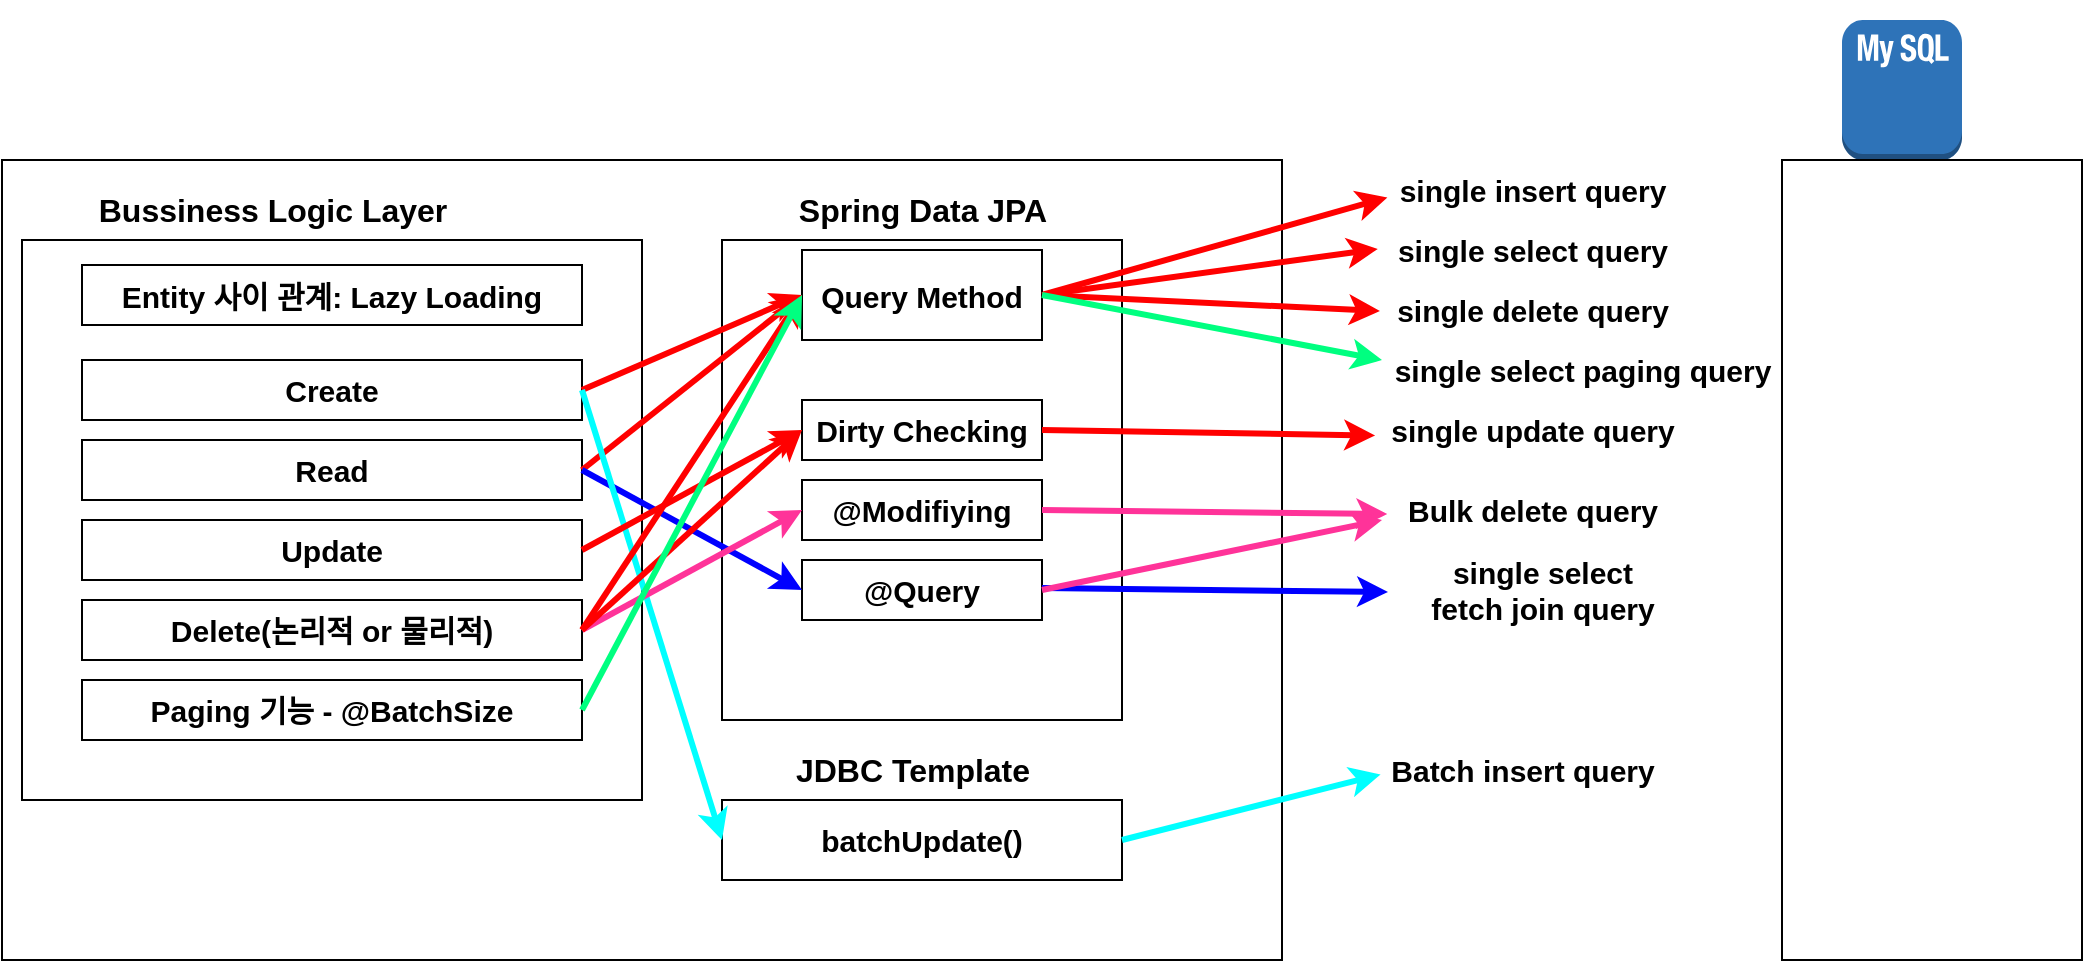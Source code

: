<mxfile version="24.2.3" type="device">
  <diagram name="Page-1" id="5d7acffa-a066-3a61-03fe-96351882024d">
    <mxGraphModel dx="1050" dy="530" grid="1" gridSize="10" guides="1" tooltips="1" connect="1" arrows="1" fold="1" page="1" pageScale="1" pageWidth="1100" pageHeight="850" background="#ffffff" math="0" shadow="0">
      <root>
        <mxCell id="0" />
        <mxCell id="1" parent="0" />
        <mxCell id="JnftTuMJix3t2wJ7v9Gh-2" value="" style="shape=image;html=1;verticalAlign=top;verticalLabelPosition=bottom;labelBackgroundColor=#ffffff;imageAspect=0;aspect=fixed;image=https://cdn2.iconfinder.com/data/icons/boxicons-logos/24/bxl-spring-boot-128.png" vertex="1" parent="1">
          <mxGeometry x="320" width="80" height="80" as="geometry" />
        </mxCell>
        <mxCell id="JnftTuMJix3t2wJ7v9Gh-3" value="" style="rounded=0;whiteSpace=wrap;html=1;fillColor=none;" vertex="1" parent="1">
          <mxGeometry x="40" y="80" width="640" height="400" as="geometry" />
        </mxCell>
        <mxCell id="JnftTuMJix3t2wJ7v9Gh-4" value="" style="outlineConnect=0;dashed=0;verticalLabelPosition=bottom;verticalAlign=top;align=center;html=1;shape=mxgraph.aws3.mysql_db_instance_2;fillColor=#2E73B8;gradientColor=none;" vertex="1" parent="1">
          <mxGeometry x="960" y="10" width="60" height="70" as="geometry" />
        </mxCell>
        <mxCell id="JnftTuMJix3t2wJ7v9Gh-5" value="" style="rounded=0;whiteSpace=wrap;html=1;fillColor=none;" vertex="1" parent="1">
          <mxGeometry x="50" y="120" width="310" height="280" as="geometry" />
        </mxCell>
        <mxCell id="JnftTuMJix3t2wJ7v9Gh-6" value="&lt;font style=&quot;font-size: 16px;&quot;&gt;&lt;b&gt;Bussiness Logic Layer&lt;/b&gt;&lt;/font&gt;" style="text;html=1;align=center;verticalAlign=middle;resizable=0;points=[];autosize=1;strokeColor=none;fillColor=none;" vertex="1" parent="1">
          <mxGeometry x="75" y="90" width="200" height="30" as="geometry" />
        </mxCell>
        <mxCell id="JnftTuMJix3t2wJ7v9Gh-7" value="&lt;span style=&quot;font-size: 15px;&quot;&gt;&lt;font style=&quot;font-size: 15px;&quot;&gt;single insert query&lt;/font&gt;&lt;/span&gt;" style="text;html=1;align=center;verticalAlign=middle;resizable=0;points=[];autosize=1;strokeColor=none;fillColor=none;fontSize=15;fontStyle=1" vertex="1" parent="1">
          <mxGeometry x="730" y="80" width="150" height="30" as="geometry" />
        </mxCell>
        <mxCell id="JnftTuMJix3t2wJ7v9Gh-8" value="&lt;span style=&quot;font-size: 15px;&quot;&gt;&lt;font style=&quot;font-size: 15px;&quot;&gt;Batch insert query&lt;/font&gt;&lt;/span&gt;" style="text;html=1;align=center;verticalAlign=middle;resizable=0;points=[];autosize=1;strokeColor=none;fillColor=none;fontSize=15;fontStyle=1" vertex="1" parent="1">
          <mxGeometry x="730" y="370" width="140" height="30" as="geometry" />
        </mxCell>
        <mxCell id="JnftTuMJix3t2wJ7v9Gh-9" value="&lt;span style=&quot;font-size: 15px;&quot;&gt;&lt;font style=&quot;font-size: 15px;&quot;&gt;single select query&lt;/font&gt;&lt;/span&gt;" style="text;html=1;align=center;verticalAlign=middle;resizable=0;points=[];autosize=1;strokeColor=none;fillColor=none;fontSize=15;fontStyle=1" vertex="1" parent="1">
          <mxGeometry x="730" y="110" width="150" height="30" as="geometry" />
        </mxCell>
        <mxCell id="JnftTuMJix3t2wJ7v9Gh-10" value="&lt;span style=&quot;font-size: 15px;&quot;&gt;&lt;font style=&quot;font-size: 15px;&quot;&gt;single update query&lt;/font&gt;&lt;/span&gt;" style="text;html=1;align=center;verticalAlign=middle;resizable=0;points=[];autosize=1;strokeColor=none;fillColor=none;fontSize=15;fontStyle=1" vertex="1" parent="1">
          <mxGeometry x="730" y="200" width="150" height="30" as="geometry" />
        </mxCell>
        <mxCell id="JnftTuMJix3t2wJ7v9Gh-11" value="&lt;span style=&quot;font-size: 15px;&quot;&gt;&lt;font style=&quot;font-size: 15px;&quot;&gt;single delete query&lt;/font&gt;&lt;/span&gt;" style="text;html=1;align=center;verticalAlign=middle;resizable=0;points=[];autosize=1;strokeColor=none;fillColor=none;fontSize=15;fontStyle=1" vertex="1" parent="1">
          <mxGeometry x="730" y="140" width="150" height="30" as="geometry" />
        </mxCell>
        <mxCell id="JnftTuMJix3t2wJ7v9Gh-12" value="" style="rounded=0;whiteSpace=wrap;html=1;fillColor=none;" vertex="1" parent="1">
          <mxGeometry x="400" y="120" width="200" height="240" as="geometry" />
        </mxCell>
        <mxCell id="JnftTuMJix3t2wJ7v9Gh-13" value="&lt;font style=&quot;font-size: 16px;&quot;&gt;&lt;b&gt;Spring Data JPA&lt;/b&gt;&lt;/font&gt;" style="text;html=1;align=center;verticalAlign=middle;resizable=0;points=[];autosize=1;strokeColor=none;fillColor=none;" vertex="1" parent="1">
          <mxGeometry x="425" y="90" width="150" height="30" as="geometry" />
        </mxCell>
        <mxCell id="JnftTuMJix3t2wJ7v9Gh-14" value="" style="curved=1;endArrow=classic;html=1;rounded=0;entryX=0.018;entryY=0.624;entryDx=0;entryDy=0;entryPerimeter=0;exitX=1;exitY=0.5;exitDx=0;exitDy=0;strokeColor=#FF0000;strokeWidth=3;" edge="1" parent="1" source="JnftTuMJix3t2wJ7v9Gh-16" target="JnftTuMJix3t2wJ7v9Gh-7">
          <mxGeometry width="50" height="50" relative="1" as="geometry">
            <mxPoint x="560" y="185" as="sourcePoint" />
            <mxPoint x="600" y="200" as="targetPoint" />
            <Array as="points" />
          </mxGeometry>
        </mxCell>
        <mxCell id="JnftTuMJix3t2wJ7v9Gh-16" value="&lt;b&gt;&lt;font style=&quot;font-size: 15px;&quot;&gt;Query Method&lt;/font&gt;&lt;/b&gt;" style="text;html=1;align=center;verticalAlign=middle;whiteSpace=wrap;rounded=0;strokeColor=default;" vertex="1" parent="1">
          <mxGeometry x="440" y="125" width="120" height="45" as="geometry" />
        </mxCell>
        <mxCell id="JnftTuMJix3t2wJ7v9Gh-17" value="" style="curved=1;endArrow=classic;html=1;rounded=0;entryX=-0.014;entryY=0.482;entryDx=0;entryDy=0;entryPerimeter=0;exitX=1;exitY=0.5;exitDx=0;exitDy=0;strokeColor=#FF0000;strokeWidth=3;" edge="1" parent="1" source="JnftTuMJix3t2wJ7v9Gh-16" target="JnftTuMJix3t2wJ7v9Gh-9">
          <mxGeometry width="50" height="50" relative="1" as="geometry">
            <mxPoint x="570" y="195" as="sourcePoint" />
            <mxPoint x="733" y="159" as="targetPoint" />
            <Array as="points" />
          </mxGeometry>
        </mxCell>
        <mxCell id="JnftTuMJix3t2wJ7v9Gh-18" value="&lt;b&gt;&lt;font style=&quot;font-size: 15px;&quot;&gt;Dirty Checking&lt;/font&gt;&lt;/b&gt;" style="text;html=1;align=center;verticalAlign=middle;whiteSpace=wrap;rounded=0;strokeColor=default;" vertex="1" parent="1">
          <mxGeometry x="440" y="200" width="120" height="30" as="geometry" />
        </mxCell>
        <mxCell id="JnftTuMJix3t2wJ7v9Gh-19" value="" style="curved=1;endArrow=classic;html=1;rounded=0;entryX=-0.023;entryY=0.592;entryDx=0;entryDy=0;entryPerimeter=0;exitX=1;exitY=0.5;exitDx=0;exitDy=0;strokeColor=#FF0000;strokeWidth=3;" edge="1" parent="1" source="JnftTuMJix3t2wJ7v9Gh-18" target="JnftTuMJix3t2wJ7v9Gh-10">
          <mxGeometry width="50" height="50" relative="1" as="geometry">
            <mxPoint x="570" y="195" as="sourcePoint" />
            <mxPoint x="733" y="159" as="targetPoint" />
            <Array as="points" />
          </mxGeometry>
        </mxCell>
        <mxCell id="JnftTuMJix3t2wJ7v9Gh-20" value="" style="curved=1;endArrow=classic;html=1;rounded=0;entryX=-0.007;entryY=0.518;entryDx=0;entryDy=0;entryPerimeter=0;exitX=1;exitY=0.5;exitDx=0;exitDy=0;strokeColor=#FF0000;strokeWidth=3;" edge="1" parent="1" source="JnftTuMJix3t2wJ7v9Gh-16" target="JnftTuMJix3t2wJ7v9Gh-11">
          <mxGeometry width="50" height="50" relative="1" as="geometry">
            <mxPoint x="560" y="190" as="sourcePoint" />
            <mxPoint x="733" y="169" as="targetPoint" />
            <Array as="points" />
          </mxGeometry>
        </mxCell>
        <mxCell id="JnftTuMJix3t2wJ7v9Gh-21" value="&lt;span style=&quot;font-size: 15px;&quot;&gt;&lt;font style=&quot;font-size: 15px;&quot;&gt;Bulk delete query&lt;/font&gt;&lt;/span&gt;" style="text;html=1;align=center;verticalAlign=middle;resizable=0;points=[];autosize=1;strokeColor=none;fillColor=none;fontSize=15;fontStyle=1" vertex="1" parent="1">
          <mxGeometry x="735" y="240" width="140" height="30" as="geometry" />
        </mxCell>
        <mxCell id="JnftTuMJix3t2wJ7v9Gh-22" value="&lt;font style=&quot;font-size: 15px;&quot;&gt;&lt;b&gt;batchUpdate()&lt;/b&gt;&lt;/font&gt;" style="rounded=0;whiteSpace=wrap;html=1;fillColor=none;" vertex="1" parent="1">
          <mxGeometry x="400" y="400" width="200" height="40" as="geometry" />
        </mxCell>
        <mxCell id="JnftTuMJix3t2wJ7v9Gh-23" value="&lt;font style=&quot;font-size: 16px;&quot;&gt;&lt;b&gt;JDBC Template&lt;/b&gt;&lt;/font&gt;" style="text;html=1;align=center;verticalAlign=middle;resizable=0;points=[];autosize=1;strokeColor=none;fillColor=none;" vertex="1" parent="1">
          <mxGeometry x="425" y="370" width="140" height="30" as="geometry" />
        </mxCell>
        <mxCell id="JnftTuMJix3t2wJ7v9Gh-24" value="" style="rounded=0;whiteSpace=wrap;html=1;fillColor=none;" vertex="1" parent="1">
          <mxGeometry x="930" y="80" width="150" height="400" as="geometry" />
        </mxCell>
        <mxCell id="JnftTuMJix3t2wJ7v9Gh-25" value="" style="curved=1;endArrow=classic;html=1;rounded=0;entryX=-0.005;entryY=0.573;entryDx=0;entryDy=0;entryPerimeter=0;exitX=1;exitY=0.5;exitDx=0;exitDy=0;strokeColor=#00FFFF;strokeWidth=3;align=center;verticalAlign=middle;fontFamily=Helvetica;fontSize=11;fontColor=default;labelBackgroundColor=default;" edge="1" parent="1" source="JnftTuMJix3t2wJ7v9Gh-22" target="JnftTuMJix3t2wJ7v9Gh-8">
          <mxGeometry width="50" height="50" relative="1" as="geometry">
            <mxPoint x="570" y="205" as="sourcePoint" />
            <mxPoint x="736" y="198" as="targetPoint" />
            <Array as="points" />
          </mxGeometry>
        </mxCell>
        <mxCell id="JnftTuMJix3t2wJ7v9Gh-31" value="&lt;b&gt;&lt;font style=&quot;font-size: 15px;&quot;&gt;Entity 사이 관계: Lazy Loading&lt;/font&gt;&lt;/b&gt;" style="text;html=1;align=center;verticalAlign=middle;whiteSpace=wrap;rounded=0;strokeColor=default;" vertex="1" parent="1">
          <mxGeometry x="80" y="132.5" width="250" height="30" as="geometry" />
        </mxCell>
        <mxCell id="JnftTuMJix3t2wJ7v9Gh-33" value="&lt;span style=&quot;font-size: 15px;&quot;&gt;&lt;b&gt;Create&lt;/b&gt;&lt;/span&gt;" style="text;html=1;align=center;verticalAlign=middle;whiteSpace=wrap;rounded=0;strokeColor=default;" vertex="1" parent="1">
          <mxGeometry x="80" y="180" width="250" height="30" as="geometry" />
        </mxCell>
        <mxCell id="JnftTuMJix3t2wJ7v9Gh-35" value="&lt;span style=&quot;font-size: 15px;&quot;&gt;&lt;b&gt;@Modifiying&lt;/b&gt;&lt;/span&gt;" style="text;html=1;align=center;verticalAlign=middle;whiteSpace=wrap;rounded=0;strokeColor=default;" vertex="1" parent="1">
          <mxGeometry x="440" y="240" width="120" height="30" as="geometry" />
        </mxCell>
        <mxCell id="JnftTuMJix3t2wJ7v9Gh-36" value="" style="curved=1;endArrow=classic;html=1;rounded=0;entryX=-0.017;entryY=0.567;entryDx=0;entryDy=0;entryPerimeter=0;exitX=1;exitY=0.5;exitDx=0;exitDy=0;strokeColor=#FF3399;strokeWidth=3;align=center;verticalAlign=middle;fontFamily=Helvetica;fontSize=11;fontColor=default;labelBackgroundColor=default;" edge="1" parent="1" source="JnftTuMJix3t2wJ7v9Gh-35" target="JnftTuMJix3t2wJ7v9Gh-21">
          <mxGeometry width="50" height="50" relative="1" as="geometry">
            <mxPoint x="570" y="225" as="sourcePoint" />
            <mxPoint x="737" y="228" as="targetPoint" />
            <Array as="points" />
          </mxGeometry>
        </mxCell>
        <mxCell id="JnftTuMJix3t2wJ7v9Gh-37" value="&lt;span style=&quot;font-size: 15px;&quot;&gt;&lt;b&gt;@Query&lt;/b&gt;&lt;/span&gt;" style="text;html=1;align=center;verticalAlign=middle;whiteSpace=wrap;rounded=0;strokeColor=default;" vertex="1" parent="1">
          <mxGeometry x="440" y="280" width="120" height="30" as="geometry" />
        </mxCell>
        <mxCell id="JnftTuMJix3t2wJ7v9Gh-38" value="" style="curved=1;endArrow=classic;html=1;rounded=0;entryX=-0.017;entryY=0.567;entryDx=0;entryDy=0;entryPerimeter=0;exitX=1;exitY=0.5;exitDx=0;exitDy=0;strokeColor=#0000FF;strokeWidth=3;align=center;verticalAlign=middle;fontFamily=Helvetica;fontSize=11;fontColor=default;labelBackgroundColor=default;" edge="1" parent="1">
          <mxGeometry width="50" height="50" relative="1" as="geometry">
            <mxPoint x="560" y="294" as="sourcePoint" />
            <mxPoint x="733" y="296" as="targetPoint" />
            <Array as="points" />
          </mxGeometry>
        </mxCell>
        <mxCell id="JnftTuMJix3t2wJ7v9Gh-39" value="&lt;span style=&quot;font-size: 15px;&quot;&gt;&lt;font style=&quot;font-size: 15px;&quot;&gt;single select&lt;/font&gt;&lt;/span&gt;&lt;div&gt;&lt;span style=&quot;font-size: 15px;&quot;&gt;&lt;font style=&quot;font-size: 15px;&quot;&gt;fetch join query&lt;/font&gt;&lt;/span&gt;&lt;/div&gt;" style="text;html=1;align=center;verticalAlign=middle;resizable=0;points=[];autosize=1;strokeColor=none;fillColor=none;fontSize=15;fontStyle=1" vertex="1" parent="1">
          <mxGeometry x="745" y="270" width="130" height="50" as="geometry" />
        </mxCell>
        <mxCell id="JnftTuMJix3t2wJ7v9Gh-40" value="" style="curved=1;endArrow=classic;html=1;rounded=0;exitX=1;exitY=0.5;exitDx=0;exitDy=0;strokeColor=#FF3399;strokeWidth=3;align=center;verticalAlign=middle;fontFamily=Helvetica;fontSize=11;fontColor=default;labelBackgroundColor=default;" edge="1" parent="1" source="JnftTuMJix3t2wJ7v9Gh-37">
          <mxGeometry width="50" height="50" relative="1" as="geometry">
            <mxPoint x="570" y="304" as="sourcePoint" />
            <mxPoint x="730" y="260" as="targetPoint" />
            <Array as="points" />
          </mxGeometry>
        </mxCell>
        <mxCell id="JnftTuMJix3t2wJ7v9Gh-41" value="&lt;span style=&quot;font-size: 15px;&quot;&gt;&lt;b&gt;Read&lt;/b&gt;&lt;/span&gt;" style="text;html=1;align=center;verticalAlign=middle;whiteSpace=wrap;rounded=0;strokeColor=default;" vertex="1" parent="1">
          <mxGeometry x="80" y="220" width="250" height="30" as="geometry" />
        </mxCell>
        <mxCell id="JnftTuMJix3t2wJ7v9Gh-42" value="&lt;span style=&quot;font-size: 15px;&quot;&gt;&lt;b&gt;Update&lt;/b&gt;&lt;/span&gt;" style="text;html=1;align=center;verticalAlign=middle;whiteSpace=wrap;rounded=0;strokeColor=default;" vertex="1" parent="1">
          <mxGeometry x="80" y="260" width="250" height="30" as="geometry" />
        </mxCell>
        <mxCell id="JnftTuMJix3t2wJ7v9Gh-43" value="&lt;span style=&quot;font-size: 15px;&quot;&gt;&lt;b&gt;Delete(논리적 or 물리적)&lt;/b&gt;&lt;/span&gt;" style="text;html=1;align=center;verticalAlign=middle;whiteSpace=wrap;rounded=0;strokeColor=default;" vertex="1" parent="1">
          <mxGeometry x="80" y="300" width="250" height="30" as="geometry" />
        </mxCell>
        <mxCell id="JnftTuMJix3t2wJ7v9Gh-44" value="" style="curved=1;endArrow=classic;html=1;rounded=0;entryX=0;entryY=0.5;entryDx=0;entryDy=0;exitX=1;exitY=0.5;exitDx=0;exitDy=0;strokeColor=#FF0000;strokeWidth=3;" edge="1" parent="1" source="JnftTuMJix3t2wJ7v9Gh-33" target="JnftTuMJix3t2wJ7v9Gh-16">
          <mxGeometry width="50" height="50" relative="1" as="geometry">
            <mxPoint x="570" y="158" as="sourcePoint" />
            <mxPoint x="743" y="109" as="targetPoint" />
            <Array as="points" />
          </mxGeometry>
        </mxCell>
        <mxCell id="JnftTuMJix3t2wJ7v9Gh-45" value="" style="curved=1;endArrow=classic;html=1;rounded=0;exitX=1;exitY=0.5;exitDx=0;exitDy=0;strokeColor=#FF0000;strokeWidth=3;entryX=0;entryY=0.5;entryDx=0;entryDy=0;" edge="1" parent="1" source="JnftTuMJix3t2wJ7v9Gh-41" target="JnftTuMJix3t2wJ7v9Gh-16">
          <mxGeometry width="50" height="50" relative="1" as="geometry">
            <mxPoint x="340" y="205" as="sourcePoint" />
            <mxPoint x="450" y="158" as="targetPoint" />
            <Array as="points" />
          </mxGeometry>
        </mxCell>
        <mxCell id="JnftTuMJix3t2wJ7v9Gh-46" value="" style="curved=1;endArrow=classic;html=1;rounded=0;entryX=0;entryY=0.5;entryDx=0;entryDy=0;exitX=1;exitY=0.5;exitDx=0;exitDy=0;strokeColor=#0000FF;strokeWidth=3;" edge="1" parent="1" source="JnftTuMJix3t2wJ7v9Gh-41" target="JnftTuMJix3t2wJ7v9Gh-37">
          <mxGeometry width="50" height="50" relative="1" as="geometry">
            <mxPoint x="340" y="245" as="sourcePoint" />
            <mxPoint x="450" y="169" as="targetPoint" />
            <Array as="points" />
          </mxGeometry>
        </mxCell>
        <mxCell id="JnftTuMJix3t2wJ7v9Gh-47" value="" style="curved=1;endArrow=classic;html=1;rounded=0;entryX=0;entryY=0.5;entryDx=0;entryDy=0;strokeColor=#00FFFF;strokeWidth=3;exitX=1;exitY=0.5;exitDx=0;exitDy=0;" edge="1" parent="1" source="JnftTuMJix3t2wJ7v9Gh-33" target="JnftTuMJix3t2wJ7v9Gh-22">
          <mxGeometry width="50" height="50" relative="1" as="geometry">
            <mxPoint x="330" y="190" as="sourcePoint" />
            <mxPoint x="450" y="158" as="targetPoint" />
            <Array as="points" />
          </mxGeometry>
        </mxCell>
        <mxCell id="JnftTuMJix3t2wJ7v9Gh-48" value="" style="curved=1;endArrow=classic;html=1;rounded=0;entryX=0;entryY=0.5;entryDx=0;entryDy=0;exitX=1;exitY=0.5;exitDx=0;exitDy=0;strokeColor=#FF0000;strokeWidth=3;" edge="1" parent="1" source="JnftTuMJix3t2wJ7v9Gh-42" target="JnftTuMJix3t2wJ7v9Gh-18">
          <mxGeometry width="50" height="50" relative="1" as="geometry">
            <mxPoint x="340" y="245" as="sourcePoint" />
            <mxPoint x="450" y="305" as="targetPoint" />
            <Array as="points" />
          </mxGeometry>
        </mxCell>
        <mxCell id="JnftTuMJix3t2wJ7v9Gh-49" value="" style="curved=1;endArrow=classic;html=1;rounded=0;entryX=0;entryY=0.5;entryDx=0;entryDy=0;exitX=1;exitY=0.5;exitDx=0;exitDy=0;strokeColor=#FF3399;strokeWidth=3;" edge="1" parent="1" source="JnftTuMJix3t2wJ7v9Gh-43" target="JnftTuMJix3t2wJ7v9Gh-35">
          <mxGeometry width="50" height="50" relative="1" as="geometry">
            <mxPoint x="340" y="285" as="sourcePoint" />
            <mxPoint x="450" y="225" as="targetPoint" />
            <Array as="points" />
          </mxGeometry>
        </mxCell>
        <mxCell id="JnftTuMJix3t2wJ7v9Gh-50" value="" style="curved=1;endArrow=classic;html=1;rounded=0;entryX=0;entryY=0.5;entryDx=0;entryDy=0;exitX=1;exitY=0.5;exitDx=0;exitDy=0;strokeColor=#FF0000;strokeWidth=3;" edge="1" parent="1" source="JnftTuMJix3t2wJ7v9Gh-43" target="JnftTuMJix3t2wJ7v9Gh-16">
          <mxGeometry width="50" height="50" relative="1" as="geometry">
            <mxPoint x="340" y="285" as="sourcePoint" />
            <mxPoint x="450" y="265" as="targetPoint" />
            <Array as="points" />
          </mxGeometry>
        </mxCell>
        <mxCell id="JnftTuMJix3t2wJ7v9Gh-51" value="" style="curved=1;endArrow=classic;html=1;rounded=0;entryX=0;entryY=0.5;entryDx=0;entryDy=0;exitX=1;exitY=0.5;exitDx=0;exitDy=0;strokeColor=#FF0000;strokeWidth=3;" edge="1" parent="1" source="JnftTuMJix3t2wJ7v9Gh-43" target="JnftTuMJix3t2wJ7v9Gh-18">
          <mxGeometry width="50" height="50" relative="1" as="geometry">
            <mxPoint x="340" y="325" as="sourcePoint" />
            <mxPoint x="450" y="158" as="targetPoint" />
            <Array as="points" />
          </mxGeometry>
        </mxCell>
        <mxCell id="JnftTuMJix3t2wJ7v9Gh-52" value="&lt;span style=&quot;font-size: 15px;&quot;&gt;&lt;b&gt;Paging 기능 - @BatchSize&lt;/b&gt;&lt;/span&gt;" style="text;html=1;align=center;verticalAlign=middle;whiteSpace=wrap;rounded=0;strokeColor=default;" vertex="1" parent="1">
          <mxGeometry x="80" y="340" width="250" height="30" as="geometry" />
        </mxCell>
        <mxCell id="JnftTuMJix3t2wJ7v9Gh-53" value="" style="curved=1;endArrow=classic;html=1;rounded=0;exitX=1;exitY=0.5;exitDx=0;exitDy=0;strokeColor=#00FF80;strokeWidth=3;entryX=0;entryY=0.5;entryDx=0;entryDy=0;" edge="1" parent="1" source="JnftTuMJix3t2wJ7v9Gh-52" target="JnftTuMJix3t2wJ7v9Gh-16">
          <mxGeometry width="50" height="50" relative="1" as="geometry">
            <mxPoint x="340" y="205" as="sourcePoint" />
            <mxPoint x="440" y="158" as="targetPoint" />
            <Array as="points" />
          </mxGeometry>
        </mxCell>
        <mxCell id="JnftTuMJix3t2wJ7v9Gh-54" value="" style="curved=1;endArrow=classic;html=1;rounded=0;exitX=1;exitY=0.5;exitDx=0;exitDy=0;strokeColor=#00FF80;strokeWidth=3;align=center;verticalAlign=middle;fontFamily=Helvetica;fontSize=11;fontColor=default;labelBackgroundColor=default;" edge="1" parent="1" source="JnftTuMJix3t2wJ7v9Gh-16">
          <mxGeometry width="50" height="50" relative="1" as="geometry">
            <mxPoint x="570" y="158" as="sourcePoint" />
            <mxPoint x="730" y="180" as="targetPoint" />
            <Array as="points" />
          </mxGeometry>
        </mxCell>
        <mxCell id="JnftTuMJix3t2wJ7v9Gh-55" value="&lt;span style=&quot;font-size: 15px;&quot;&gt;&lt;font style=&quot;font-size: 15px;&quot;&gt;single select paging query&lt;/font&gt;&lt;/span&gt;" style="text;html=1;align=center;verticalAlign=middle;resizable=0;points=[];autosize=1;strokeColor=none;fillColor=none;fontSize=15;fontStyle=1" vertex="1" parent="1">
          <mxGeometry x="730" y="170" width="200" height="30" as="geometry" />
        </mxCell>
      </root>
    </mxGraphModel>
  </diagram>
</mxfile>
